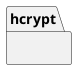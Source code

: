 @startuml

hide empty members

namespace hcrypt {

!if $inclide_notes == "y"

    note  as hcrypt_Note1
        String formatting:
        
            v_make_string
            make_string
            v_make_wstring
            make_wstring
    end note

    note  as hcrypt_Note2
        Noexcept vetor and string resize helpers:

            try_resize()
    end note

    note  as hcrypt_Note3
        Conversion between character encodings:

            a_to_u()
            u_to_a()
    end note

    note  as hcrypt_Note4
        Error condition for NTSTATUS and win32 errors:

            enum class status : long
            enum class win32_error : unsigned long

            is_success()
            is_failure()

            try_status_to_string()
            status_to_string()
            status_to_win32_error()
            nte_error_to_status()
            status_to_nte_error()
            nt_status_to_win32_error_ex()
            
            class error_category_t

            get_error_category()
            make_error_code()
    end note

    note  as hcrypt_Note5
        Bitflags helpers:

            set_flag()
            is_flag_on()
            clear_flag()
            consume_flag()
    end note

    note  as hcrypt_Note6
        Conversion between buffer and hex string:

            to_hex()
            from_hex()
    end note

    note  as hcrypt_Note7
        Conversion between buffer and base64 string:
        
            get_base64_length()
            to_base64()
            from_base64()
    end note

    note  as hcrypt_Note8
        Time:

            systemtime_to_filetime()
            filetime_to_systemtime()
            systemtime_to_string()
            systemtime_to_wstring()
            filetime_to_string()
            filetime_to_wstring()
    end note

    note  as hcrypt_Note9
        GUID:

            guid_to_string()
            guid_to_wstring()
    end note

    note  as hcrypt_Note10
        Other:

            round_to_block()
    end note
!endif

}

@enduml